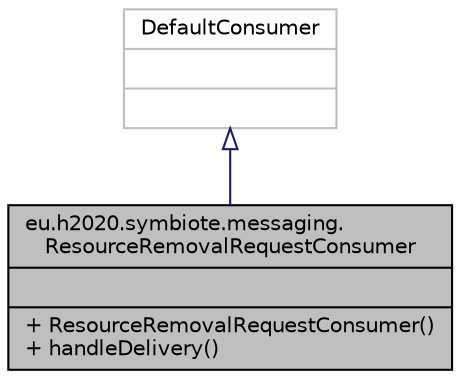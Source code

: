 digraph "eu.h2020.symbiote.messaging.ResourceRemovalRequestConsumer"
{
  edge [fontname="Helvetica",fontsize="10",labelfontname="Helvetica",labelfontsize="10"];
  node [fontname="Helvetica",fontsize="10",shape=record];
  Node1 [label="{eu.h2020.symbiote.messaging.\lResourceRemovalRequestConsumer\n||+ ResourceRemovalRequestConsumer()\l+ handleDelivery()\l}",height=0.2,width=0.4,color="black", fillcolor="grey75", style="filled", fontcolor="black"];
  Node2 -> Node1 [dir="back",color="midnightblue",fontsize="10",style="solid",arrowtail="onormal"];
  Node2 [label="{DefaultConsumer\n||}",height=0.2,width=0.4,color="grey75", fillcolor="white", style="filled"];
}

